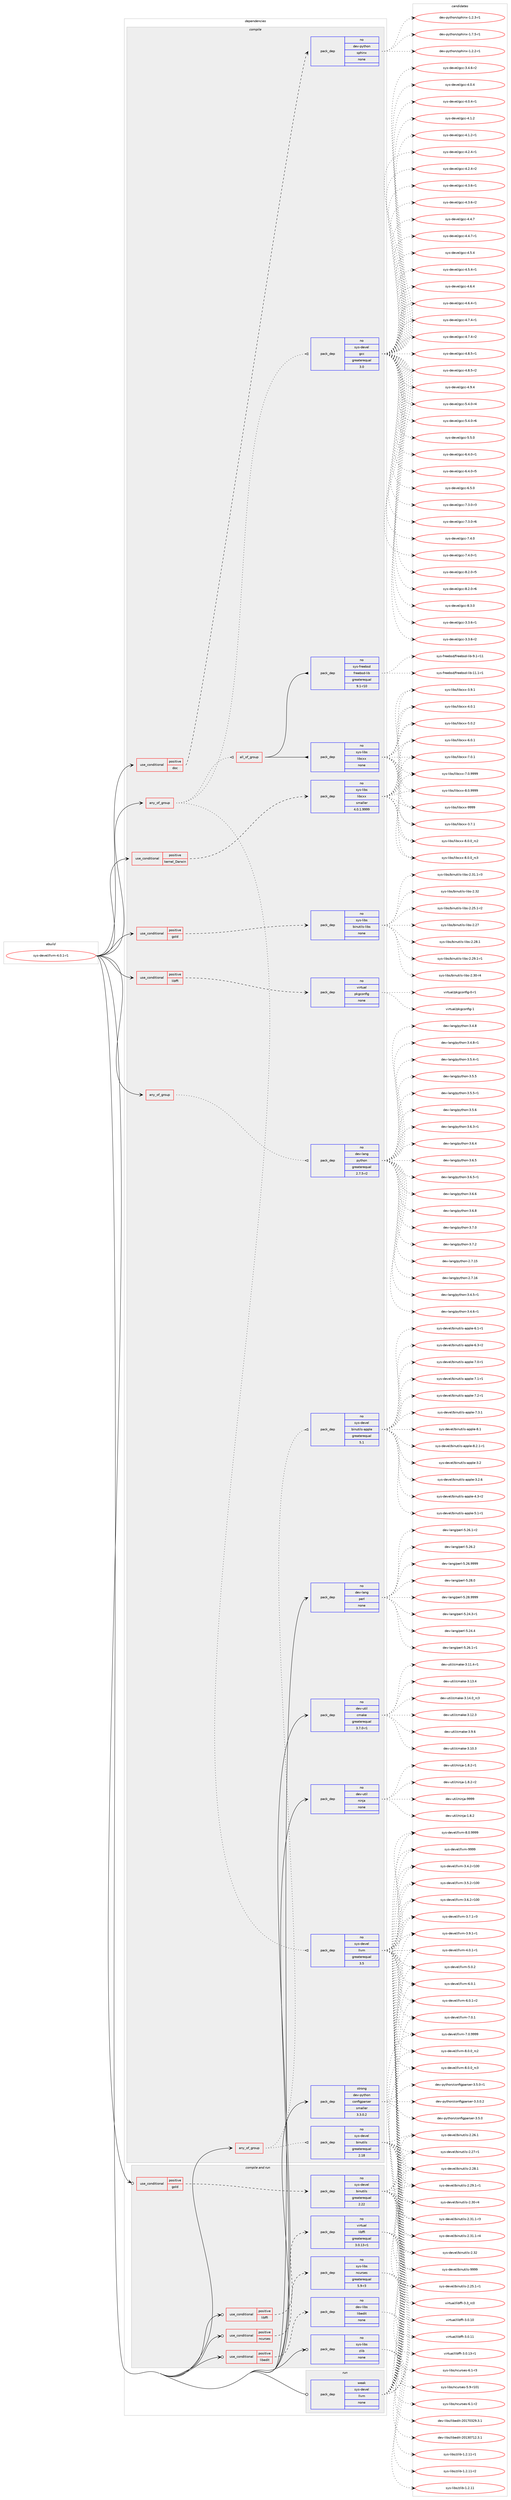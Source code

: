 digraph prolog {

# *************
# Graph options
# *************

newrank=true;
concentrate=true;
compound=true;
graph [rankdir=LR,fontname=Helvetica,fontsize=10,ranksep=1.5];#, ranksep=2.5, nodesep=0.2];
edge  [arrowhead=vee];
node  [fontname=Helvetica,fontsize=10];

# **********
# The ebuild
# **********

subgraph cluster_leftcol {
color=gray;
rank=same;
label=<<i>ebuild</i>>;
id [label="sys-devel/llvm-4.0.1-r1", color=red, width=4, href="../sys-devel/llvm-4.0.1-r1.svg"];
}

# ****************
# The dependencies
# ****************

subgraph cluster_midcol {
color=gray;
label=<<i>dependencies</i>>;
subgraph cluster_compile {
fillcolor="#eeeeee";
style=filled;
label=<<i>compile</i>>;
subgraph any27451 {
dependency1729594 [label=<<TABLE BORDER="0" CELLBORDER="1" CELLSPACING="0" CELLPADDING="4"><TR><TD CELLPADDING="10">any_of_group</TD></TR></TABLE>>, shape=none, color=red];subgraph pack1241201 {
dependency1729595 [label=<<TABLE BORDER="0" CELLBORDER="1" CELLSPACING="0" CELLPADDING="4" WIDTH="220"><TR><TD ROWSPAN="6" CELLPADDING="30">pack_dep</TD></TR><TR><TD WIDTH="110">no</TD></TR><TR><TD>dev-lang</TD></TR><TR><TD>python</TD></TR><TR><TD>greaterequal</TD></TR><TR><TD>2.7.5-r2</TD></TR></TABLE>>, shape=none, color=blue];
}
dependency1729594:e -> dependency1729595:w [weight=20,style="dotted",arrowhead="oinv"];
}
id:e -> dependency1729594:w [weight=20,style="solid",arrowhead="vee"];
subgraph any27452 {
dependency1729596 [label=<<TABLE BORDER="0" CELLBORDER="1" CELLSPACING="0" CELLPADDING="4"><TR><TD CELLPADDING="10">any_of_group</TD></TR></TABLE>>, shape=none, color=red];subgraph pack1241202 {
dependency1729597 [label=<<TABLE BORDER="0" CELLBORDER="1" CELLSPACING="0" CELLPADDING="4" WIDTH="220"><TR><TD ROWSPAN="6" CELLPADDING="30">pack_dep</TD></TR><TR><TD WIDTH="110">no</TD></TR><TR><TD>sys-devel</TD></TR><TR><TD>binutils</TD></TR><TR><TD>greaterequal</TD></TR><TR><TD>2.18</TD></TR></TABLE>>, shape=none, color=blue];
}
dependency1729596:e -> dependency1729597:w [weight=20,style="dotted",arrowhead="oinv"];
subgraph pack1241203 {
dependency1729598 [label=<<TABLE BORDER="0" CELLBORDER="1" CELLSPACING="0" CELLPADDING="4" WIDTH="220"><TR><TD ROWSPAN="6" CELLPADDING="30">pack_dep</TD></TR><TR><TD WIDTH="110">no</TD></TR><TR><TD>sys-devel</TD></TR><TR><TD>binutils-apple</TD></TR><TR><TD>greaterequal</TD></TR><TR><TD>5.1</TD></TR></TABLE>>, shape=none, color=blue];
}
dependency1729596:e -> dependency1729598:w [weight=20,style="dotted",arrowhead="oinv"];
}
id:e -> dependency1729596:w [weight=20,style="solid",arrowhead="vee"];
subgraph any27453 {
dependency1729599 [label=<<TABLE BORDER="0" CELLBORDER="1" CELLSPACING="0" CELLPADDING="4"><TR><TD CELLPADDING="10">any_of_group</TD></TR></TABLE>>, shape=none, color=red];subgraph pack1241204 {
dependency1729600 [label=<<TABLE BORDER="0" CELLBORDER="1" CELLSPACING="0" CELLPADDING="4" WIDTH="220"><TR><TD ROWSPAN="6" CELLPADDING="30">pack_dep</TD></TR><TR><TD WIDTH="110">no</TD></TR><TR><TD>sys-devel</TD></TR><TR><TD>gcc</TD></TR><TR><TD>greaterequal</TD></TR><TR><TD>3.0</TD></TR></TABLE>>, shape=none, color=blue];
}
dependency1729599:e -> dependency1729600:w [weight=20,style="dotted",arrowhead="oinv"];
subgraph pack1241205 {
dependency1729601 [label=<<TABLE BORDER="0" CELLBORDER="1" CELLSPACING="0" CELLPADDING="4" WIDTH="220"><TR><TD ROWSPAN="6" CELLPADDING="30">pack_dep</TD></TR><TR><TD WIDTH="110">no</TD></TR><TR><TD>sys-devel</TD></TR><TR><TD>llvm</TD></TR><TR><TD>greaterequal</TD></TR><TR><TD>3.5</TD></TR></TABLE>>, shape=none, color=blue];
}
dependency1729599:e -> dependency1729601:w [weight=20,style="dotted",arrowhead="oinv"];
subgraph all902 {
dependency1729602 [label=<<TABLE BORDER="0" CELLBORDER="1" CELLSPACING="0" CELLPADDING="4"><TR><TD CELLPADDING="10">all_of_group</TD></TR></TABLE>>, shape=none, color=red];subgraph pack1241206 {
dependency1729603 [label=<<TABLE BORDER="0" CELLBORDER="1" CELLSPACING="0" CELLPADDING="4" WIDTH="220"><TR><TD ROWSPAN="6" CELLPADDING="30">pack_dep</TD></TR><TR><TD WIDTH="110">no</TD></TR><TR><TD>sys-freebsd</TD></TR><TR><TD>freebsd-lib</TD></TR><TR><TD>greaterequal</TD></TR><TR><TD>9.1-r10</TD></TR></TABLE>>, shape=none, color=blue];
}
dependency1729602:e -> dependency1729603:w [weight=20,style="solid",arrowhead="inv"];
subgraph pack1241207 {
dependency1729604 [label=<<TABLE BORDER="0" CELLBORDER="1" CELLSPACING="0" CELLPADDING="4" WIDTH="220"><TR><TD ROWSPAN="6" CELLPADDING="30">pack_dep</TD></TR><TR><TD WIDTH="110">no</TD></TR><TR><TD>sys-libs</TD></TR><TR><TD>libcxx</TD></TR><TR><TD>none</TD></TR><TR><TD></TD></TR></TABLE>>, shape=none, color=blue];
}
dependency1729602:e -> dependency1729604:w [weight=20,style="solid",arrowhead="inv"];
}
dependency1729599:e -> dependency1729602:w [weight=20,style="dotted",arrowhead="oinv"];
}
id:e -> dependency1729599:w [weight=20,style="solid",arrowhead="vee"];
subgraph cond460043 {
dependency1729605 [label=<<TABLE BORDER="0" CELLBORDER="1" CELLSPACING="0" CELLPADDING="4"><TR><TD ROWSPAN="3" CELLPADDING="10">use_conditional</TD></TR><TR><TD>positive</TD></TR><TR><TD>doc</TD></TR></TABLE>>, shape=none, color=red];
subgraph pack1241208 {
dependency1729606 [label=<<TABLE BORDER="0" CELLBORDER="1" CELLSPACING="0" CELLPADDING="4" WIDTH="220"><TR><TD ROWSPAN="6" CELLPADDING="30">pack_dep</TD></TR><TR><TD WIDTH="110">no</TD></TR><TR><TD>dev-python</TD></TR><TR><TD>sphinx</TD></TR><TR><TD>none</TD></TR><TR><TD></TD></TR></TABLE>>, shape=none, color=blue];
}
dependency1729605:e -> dependency1729606:w [weight=20,style="dashed",arrowhead="vee"];
}
id:e -> dependency1729605:w [weight=20,style="solid",arrowhead="vee"];
subgraph cond460044 {
dependency1729607 [label=<<TABLE BORDER="0" CELLBORDER="1" CELLSPACING="0" CELLPADDING="4"><TR><TD ROWSPAN="3" CELLPADDING="10">use_conditional</TD></TR><TR><TD>positive</TD></TR><TR><TD>gold</TD></TR></TABLE>>, shape=none, color=red];
subgraph pack1241209 {
dependency1729608 [label=<<TABLE BORDER="0" CELLBORDER="1" CELLSPACING="0" CELLPADDING="4" WIDTH="220"><TR><TD ROWSPAN="6" CELLPADDING="30">pack_dep</TD></TR><TR><TD WIDTH="110">no</TD></TR><TR><TD>sys-libs</TD></TR><TR><TD>binutils-libs</TD></TR><TR><TD>none</TD></TR><TR><TD></TD></TR></TABLE>>, shape=none, color=blue];
}
dependency1729607:e -> dependency1729608:w [weight=20,style="dashed",arrowhead="vee"];
}
id:e -> dependency1729607:w [weight=20,style="solid",arrowhead="vee"];
subgraph cond460045 {
dependency1729609 [label=<<TABLE BORDER="0" CELLBORDER="1" CELLSPACING="0" CELLPADDING="4"><TR><TD ROWSPAN="3" CELLPADDING="10">use_conditional</TD></TR><TR><TD>positive</TD></TR><TR><TD>kernel_Darwin</TD></TR></TABLE>>, shape=none, color=red];
subgraph pack1241210 {
dependency1729610 [label=<<TABLE BORDER="0" CELLBORDER="1" CELLSPACING="0" CELLPADDING="4" WIDTH="220"><TR><TD ROWSPAN="6" CELLPADDING="30">pack_dep</TD></TR><TR><TD WIDTH="110">no</TD></TR><TR><TD>sys-libs</TD></TR><TR><TD>libcxx</TD></TR><TR><TD>smaller</TD></TR><TR><TD>4.0.1.9999</TD></TR></TABLE>>, shape=none, color=blue];
}
dependency1729609:e -> dependency1729610:w [weight=20,style="dashed",arrowhead="vee"];
}
id:e -> dependency1729609:w [weight=20,style="solid",arrowhead="vee"];
subgraph cond460046 {
dependency1729611 [label=<<TABLE BORDER="0" CELLBORDER="1" CELLSPACING="0" CELLPADDING="4"><TR><TD ROWSPAN="3" CELLPADDING="10">use_conditional</TD></TR><TR><TD>positive</TD></TR><TR><TD>libffi</TD></TR></TABLE>>, shape=none, color=red];
subgraph pack1241211 {
dependency1729612 [label=<<TABLE BORDER="0" CELLBORDER="1" CELLSPACING="0" CELLPADDING="4" WIDTH="220"><TR><TD ROWSPAN="6" CELLPADDING="30">pack_dep</TD></TR><TR><TD WIDTH="110">no</TD></TR><TR><TD>virtual</TD></TR><TR><TD>pkgconfig</TD></TR><TR><TD>none</TD></TR><TR><TD></TD></TR></TABLE>>, shape=none, color=blue];
}
dependency1729611:e -> dependency1729612:w [weight=20,style="dashed",arrowhead="vee"];
}
id:e -> dependency1729611:w [weight=20,style="solid",arrowhead="vee"];
subgraph pack1241212 {
dependency1729613 [label=<<TABLE BORDER="0" CELLBORDER="1" CELLSPACING="0" CELLPADDING="4" WIDTH="220"><TR><TD ROWSPAN="6" CELLPADDING="30">pack_dep</TD></TR><TR><TD WIDTH="110">no</TD></TR><TR><TD>dev-lang</TD></TR><TR><TD>perl</TD></TR><TR><TD>none</TD></TR><TR><TD></TD></TR></TABLE>>, shape=none, color=blue];
}
id:e -> dependency1729613:w [weight=20,style="solid",arrowhead="vee"];
subgraph pack1241213 {
dependency1729614 [label=<<TABLE BORDER="0" CELLBORDER="1" CELLSPACING="0" CELLPADDING="4" WIDTH="220"><TR><TD ROWSPAN="6" CELLPADDING="30">pack_dep</TD></TR><TR><TD WIDTH="110">no</TD></TR><TR><TD>dev-util</TD></TR><TR><TD>cmake</TD></TR><TR><TD>greaterequal</TD></TR><TR><TD>3.7.0-r1</TD></TR></TABLE>>, shape=none, color=blue];
}
id:e -> dependency1729614:w [weight=20,style="solid",arrowhead="vee"];
subgraph pack1241214 {
dependency1729615 [label=<<TABLE BORDER="0" CELLBORDER="1" CELLSPACING="0" CELLPADDING="4" WIDTH="220"><TR><TD ROWSPAN="6" CELLPADDING="30">pack_dep</TD></TR><TR><TD WIDTH="110">no</TD></TR><TR><TD>dev-util</TD></TR><TR><TD>ninja</TD></TR><TR><TD>none</TD></TR><TR><TD></TD></TR></TABLE>>, shape=none, color=blue];
}
id:e -> dependency1729615:w [weight=20,style="solid",arrowhead="vee"];
subgraph pack1241215 {
dependency1729616 [label=<<TABLE BORDER="0" CELLBORDER="1" CELLSPACING="0" CELLPADDING="4" WIDTH="220"><TR><TD ROWSPAN="6" CELLPADDING="30">pack_dep</TD></TR><TR><TD WIDTH="110">strong</TD></TR><TR><TD>dev-python</TD></TR><TR><TD>configparser</TD></TR><TR><TD>smaller</TD></TR><TR><TD>3.3.0.2</TD></TR></TABLE>>, shape=none, color=blue];
}
id:e -> dependency1729616:w [weight=20,style="solid",arrowhead="vee"];
}
subgraph cluster_compileandrun {
fillcolor="#eeeeee";
style=filled;
label=<<i>compile and run</i>>;
subgraph cond460047 {
dependency1729617 [label=<<TABLE BORDER="0" CELLBORDER="1" CELLSPACING="0" CELLPADDING="4"><TR><TD ROWSPAN="3" CELLPADDING="10">use_conditional</TD></TR><TR><TD>positive</TD></TR><TR><TD>gold</TD></TR></TABLE>>, shape=none, color=red];
subgraph pack1241216 {
dependency1729618 [label=<<TABLE BORDER="0" CELLBORDER="1" CELLSPACING="0" CELLPADDING="4" WIDTH="220"><TR><TD ROWSPAN="6" CELLPADDING="30">pack_dep</TD></TR><TR><TD WIDTH="110">no</TD></TR><TR><TD>sys-devel</TD></TR><TR><TD>binutils</TD></TR><TR><TD>greaterequal</TD></TR><TR><TD>2.22</TD></TR></TABLE>>, shape=none, color=blue];
}
dependency1729617:e -> dependency1729618:w [weight=20,style="dashed",arrowhead="vee"];
}
id:e -> dependency1729617:w [weight=20,style="solid",arrowhead="odotvee"];
subgraph cond460048 {
dependency1729619 [label=<<TABLE BORDER="0" CELLBORDER="1" CELLSPACING="0" CELLPADDING="4"><TR><TD ROWSPAN="3" CELLPADDING="10">use_conditional</TD></TR><TR><TD>positive</TD></TR><TR><TD>libedit</TD></TR></TABLE>>, shape=none, color=red];
subgraph pack1241217 {
dependency1729620 [label=<<TABLE BORDER="0" CELLBORDER="1" CELLSPACING="0" CELLPADDING="4" WIDTH="220"><TR><TD ROWSPAN="6" CELLPADDING="30">pack_dep</TD></TR><TR><TD WIDTH="110">no</TD></TR><TR><TD>dev-libs</TD></TR><TR><TD>libedit</TD></TR><TR><TD>none</TD></TR><TR><TD></TD></TR></TABLE>>, shape=none, color=blue];
}
dependency1729619:e -> dependency1729620:w [weight=20,style="dashed",arrowhead="vee"];
}
id:e -> dependency1729619:w [weight=20,style="solid",arrowhead="odotvee"];
subgraph cond460049 {
dependency1729621 [label=<<TABLE BORDER="0" CELLBORDER="1" CELLSPACING="0" CELLPADDING="4"><TR><TD ROWSPAN="3" CELLPADDING="10">use_conditional</TD></TR><TR><TD>positive</TD></TR><TR><TD>libffi</TD></TR></TABLE>>, shape=none, color=red];
subgraph pack1241218 {
dependency1729622 [label=<<TABLE BORDER="0" CELLBORDER="1" CELLSPACING="0" CELLPADDING="4" WIDTH="220"><TR><TD ROWSPAN="6" CELLPADDING="30">pack_dep</TD></TR><TR><TD WIDTH="110">no</TD></TR><TR><TD>virtual</TD></TR><TR><TD>libffi</TD></TR><TR><TD>greaterequal</TD></TR><TR><TD>3.0.13-r1</TD></TR></TABLE>>, shape=none, color=blue];
}
dependency1729621:e -> dependency1729622:w [weight=20,style="dashed",arrowhead="vee"];
}
id:e -> dependency1729621:w [weight=20,style="solid",arrowhead="odotvee"];
subgraph cond460050 {
dependency1729623 [label=<<TABLE BORDER="0" CELLBORDER="1" CELLSPACING="0" CELLPADDING="4"><TR><TD ROWSPAN="3" CELLPADDING="10">use_conditional</TD></TR><TR><TD>positive</TD></TR><TR><TD>ncurses</TD></TR></TABLE>>, shape=none, color=red];
subgraph pack1241219 {
dependency1729624 [label=<<TABLE BORDER="0" CELLBORDER="1" CELLSPACING="0" CELLPADDING="4" WIDTH="220"><TR><TD ROWSPAN="6" CELLPADDING="30">pack_dep</TD></TR><TR><TD WIDTH="110">no</TD></TR><TR><TD>sys-libs</TD></TR><TR><TD>ncurses</TD></TR><TR><TD>greaterequal</TD></TR><TR><TD>5.9-r3</TD></TR></TABLE>>, shape=none, color=blue];
}
dependency1729623:e -> dependency1729624:w [weight=20,style="dashed",arrowhead="vee"];
}
id:e -> dependency1729623:w [weight=20,style="solid",arrowhead="odotvee"];
subgraph pack1241220 {
dependency1729625 [label=<<TABLE BORDER="0" CELLBORDER="1" CELLSPACING="0" CELLPADDING="4" WIDTH="220"><TR><TD ROWSPAN="6" CELLPADDING="30">pack_dep</TD></TR><TR><TD WIDTH="110">no</TD></TR><TR><TD>sys-libs</TD></TR><TR><TD>zlib</TD></TR><TR><TD>none</TD></TR><TR><TD></TD></TR></TABLE>>, shape=none, color=blue];
}
id:e -> dependency1729625:w [weight=20,style="solid",arrowhead="odotvee"];
}
subgraph cluster_run {
fillcolor="#eeeeee";
style=filled;
label=<<i>run</i>>;
subgraph pack1241221 {
dependency1729626 [label=<<TABLE BORDER="0" CELLBORDER="1" CELLSPACING="0" CELLPADDING="4" WIDTH="220"><TR><TD ROWSPAN="6" CELLPADDING="30">pack_dep</TD></TR><TR><TD WIDTH="110">weak</TD></TR><TR><TD>sys-devel</TD></TR><TR><TD>llvm</TD></TR><TR><TD>none</TD></TR><TR><TD></TD></TR></TABLE>>, shape=none, color=blue];
}
id:e -> dependency1729626:w [weight=20,style="solid",arrowhead="odot"];
}
}

# **************
# The candidates
# **************

subgraph cluster_choices {
rank=same;
color=gray;
label=<<i>candidates</i>>;

subgraph choice1241201 {
color=black;
nodesep=1;
choice10010111845108971101034711212111610411111045504655464953 [label="dev-lang/python-2.7.15", color=red, width=4,href="../dev-lang/python-2.7.15.svg"];
choice10010111845108971101034711212111610411111045504655464954 [label="dev-lang/python-2.7.16", color=red, width=4,href="../dev-lang/python-2.7.16.svg"];
choice1001011184510897110103471121211161041111104551465246534511449 [label="dev-lang/python-3.4.5-r1", color=red, width=4,href="../dev-lang/python-3.4.5-r1.svg"];
choice1001011184510897110103471121211161041111104551465246544511449 [label="dev-lang/python-3.4.6-r1", color=red, width=4,href="../dev-lang/python-3.4.6-r1.svg"];
choice100101118451089711010347112121116104111110455146524656 [label="dev-lang/python-3.4.8", color=red, width=4,href="../dev-lang/python-3.4.8.svg"];
choice1001011184510897110103471121211161041111104551465246564511449 [label="dev-lang/python-3.4.8-r1", color=red, width=4,href="../dev-lang/python-3.4.8-r1.svg"];
choice1001011184510897110103471121211161041111104551465346524511449 [label="dev-lang/python-3.5.4-r1", color=red, width=4,href="../dev-lang/python-3.5.4-r1.svg"];
choice100101118451089711010347112121116104111110455146534653 [label="dev-lang/python-3.5.5", color=red, width=4,href="../dev-lang/python-3.5.5.svg"];
choice1001011184510897110103471121211161041111104551465346534511449 [label="dev-lang/python-3.5.5-r1", color=red, width=4,href="../dev-lang/python-3.5.5-r1.svg"];
choice100101118451089711010347112121116104111110455146534654 [label="dev-lang/python-3.5.6", color=red, width=4,href="../dev-lang/python-3.5.6.svg"];
choice1001011184510897110103471121211161041111104551465446514511449 [label="dev-lang/python-3.6.3-r1", color=red, width=4,href="../dev-lang/python-3.6.3-r1.svg"];
choice100101118451089711010347112121116104111110455146544652 [label="dev-lang/python-3.6.4", color=red, width=4,href="../dev-lang/python-3.6.4.svg"];
choice100101118451089711010347112121116104111110455146544653 [label="dev-lang/python-3.6.5", color=red, width=4,href="../dev-lang/python-3.6.5.svg"];
choice1001011184510897110103471121211161041111104551465446534511449 [label="dev-lang/python-3.6.5-r1", color=red, width=4,href="../dev-lang/python-3.6.5-r1.svg"];
choice100101118451089711010347112121116104111110455146544654 [label="dev-lang/python-3.6.6", color=red, width=4,href="../dev-lang/python-3.6.6.svg"];
choice100101118451089711010347112121116104111110455146544656 [label="dev-lang/python-3.6.8", color=red, width=4,href="../dev-lang/python-3.6.8.svg"];
choice100101118451089711010347112121116104111110455146554648 [label="dev-lang/python-3.7.0", color=red, width=4,href="../dev-lang/python-3.7.0.svg"];
choice100101118451089711010347112121116104111110455146554650 [label="dev-lang/python-3.7.2", color=red, width=4,href="../dev-lang/python-3.7.2.svg"];
dependency1729595:e -> choice10010111845108971101034711212111610411111045504655464953:w [style=dotted,weight="100"];
dependency1729595:e -> choice10010111845108971101034711212111610411111045504655464954:w [style=dotted,weight="100"];
dependency1729595:e -> choice1001011184510897110103471121211161041111104551465246534511449:w [style=dotted,weight="100"];
dependency1729595:e -> choice1001011184510897110103471121211161041111104551465246544511449:w [style=dotted,weight="100"];
dependency1729595:e -> choice100101118451089711010347112121116104111110455146524656:w [style=dotted,weight="100"];
dependency1729595:e -> choice1001011184510897110103471121211161041111104551465246564511449:w [style=dotted,weight="100"];
dependency1729595:e -> choice1001011184510897110103471121211161041111104551465346524511449:w [style=dotted,weight="100"];
dependency1729595:e -> choice100101118451089711010347112121116104111110455146534653:w [style=dotted,weight="100"];
dependency1729595:e -> choice1001011184510897110103471121211161041111104551465346534511449:w [style=dotted,weight="100"];
dependency1729595:e -> choice100101118451089711010347112121116104111110455146534654:w [style=dotted,weight="100"];
dependency1729595:e -> choice1001011184510897110103471121211161041111104551465446514511449:w [style=dotted,weight="100"];
dependency1729595:e -> choice100101118451089711010347112121116104111110455146544652:w [style=dotted,weight="100"];
dependency1729595:e -> choice100101118451089711010347112121116104111110455146544653:w [style=dotted,weight="100"];
dependency1729595:e -> choice1001011184510897110103471121211161041111104551465446534511449:w [style=dotted,weight="100"];
dependency1729595:e -> choice100101118451089711010347112121116104111110455146544654:w [style=dotted,weight="100"];
dependency1729595:e -> choice100101118451089711010347112121116104111110455146544656:w [style=dotted,weight="100"];
dependency1729595:e -> choice100101118451089711010347112121116104111110455146554648:w [style=dotted,weight="100"];
dependency1729595:e -> choice100101118451089711010347112121116104111110455146554650:w [style=dotted,weight="100"];
}
subgraph choice1241202 {
color=black;
nodesep=1;
choice115121115451001011181011084798105110117116105108115455046505346494511449 [label="sys-devel/binutils-2.25.1-r1", color=red, width=4,href="../sys-devel/binutils-2.25.1-r1.svg"];
choice11512111545100101118101108479810511011711610510811545504650544649 [label="sys-devel/binutils-2.26.1", color=red, width=4,href="../sys-devel/binutils-2.26.1.svg"];
choice11512111545100101118101108479810511011711610510811545504650554511449 [label="sys-devel/binutils-2.27-r1", color=red, width=4,href="../sys-devel/binutils-2.27-r1.svg"];
choice11512111545100101118101108479810511011711610510811545504650564649 [label="sys-devel/binutils-2.28.1", color=red, width=4,href="../sys-devel/binutils-2.28.1.svg"];
choice115121115451001011181011084798105110117116105108115455046505746494511449 [label="sys-devel/binutils-2.29.1-r1", color=red, width=4,href="../sys-devel/binutils-2.29.1-r1.svg"];
choice11512111545100101118101108479810511011711610510811545504651484511452 [label="sys-devel/binutils-2.30-r4", color=red, width=4,href="../sys-devel/binutils-2.30-r4.svg"];
choice115121115451001011181011084798105110117116105108115455046514946494511451 [label="sys-devel/binutils-2.31.1-r3", color=red, width=4,href="../sys-devel/binutils-2.31.1-r3.svg"];
choice115121115451001011181011084798105110117116105108115455046514946494511452 [label="sys-devel/binutils-2.31.1-r4", color=red, width=4,href="../sys-devel/binutils-2.31.1-r4.svg"];
choice1151211154510010111810110847981051101171161051081154550465150 [label="sys-devel/binutils-2.32", color=red, width=4,href="../sys-devel/binutils-2.32.svg"];
choice1151211154510010111810110847981051101171161051081154557575757 [label="sys-devel/binutils-9999", color=red, width=4,href="../sys-devel/binutils-9999.svg"];
dependency1729597:e -> choice115121115451001011181011084798105110117116105108115455046505346494511449:w [style=dotted,weight="100"];
dependency1729597:e -> choice11512111545100101118101108479810511011711610510811545504650544649:w [style=dotted,weight="100"];
dependency1729597:e -> choice11512111545100101118101108479810511011711610510811545504650554511449:w [style=dotted,weight="100"];
dependency1729597:e -> choice11512111545100101118101108479810511011711610510811545504650564649:w [style=dotted,weight="100"];
dependency1729597:e -> choice115121115451001011181011084798105110117116105108115455046505746494511449:w [style=dotted,weight="100"];
dependency1729597:e -> choice11512111545100101118101108479810511011711610510811545504651484511452:w [style=dotted,weight="100"];
dependency1729597:e -> choice115121115451001011181011084798105110117116105108115455046514946494511451:w [style=dotted,weight="100"];
dependency1729597:e -> choice115121115451001011181011084798105110117116105108115455046514946494511452:w [style=dotted,weight="100"];
dependency1729597:e -> choice1151211154510010111810110847981051101171161051081154550465150:w [style=dotted,weight="100"];
dependency1729597:e -> choice1151211154510010111810110847981051101171161051081154557575757:w [style=dotted,weight="100"];
}
subgraph choice1241203 {
color=black;
nodesep=1;
choice115121115451001011181011084798105110117116105108115459711211210810145514650 [label="sys-devel/binutils-apple-3.2", color=red, width=4,href="../sys-devel/binutils-apple-3.2.svg"];
choice1151211154510010111810110847981051101171161051081154597112112108101455146504654 [label="sys-devel/binutils-apple-3.2.6", color=red, width=4,href="../sys-devel/binutils-apple-3.2.6.svg"];
choice1151211154510010111810110847981051101171161051081154597112112108101455246514511450 [label="sys-devel/binutils-apple-4.3-r2", color=red, width=4,href="../sys-devel/binutils-apple-4.3-r2.svg"];
choice1151211154510010111810110847981051101171161051081154597112112108101455346494511449 [label="sys-devel/binutils-apple-5.1-r1", color=red, width=4,href="../sys-devel/binutils-apple-5.1-r1.svg"];
choice1151211154510010111810110847981051101171161051081154597112112108101455446494511449 [label="sys-devel/binutils-apple-6.1-r1", color=red, width=4,href="../sys-devel/binutils-apple-6.1-r1.svg"];
choice1151211154510010111810110847981051101171161051081154597112112108101455446514511450 [label="sys-devel/binutils-apple-6.3-r2", color=red, width=4,href="../sys-devel/binutils-apple-6.3-r2.svg"];
choice1151211154510010111810110847981051101171161051081154597112112108101455546484511449 [label="sys-devel/binutils-apple-7.0-r1", color=red, width=4,href="../sys-devel/binutils-apple-7.0-r1.svg"];
choice1151211154510010111810110847981051101171161051081154597112112108101455546494511449 [label="sys-devel/binutils-apple-7.1-r1", color=red, width=4,href="../sys-devel/binutils-apple-7.1-r1.svg"];
choice1151211154510010111810110847981051101171161051081154597112112108101455546504511449 [label="sys-devel/binutils-apple-7.2-r1", color=red, width=4,href="../sys-devel/binutils-apple-7.2-r1.svg"];
choice1151211154510010111810110847981051101171161051081154597112112108101455546514649 [label="sys-devel/binutils-apple-7.3.1", color=red, width=4,href="../sys-devel/binutils-apple-7.3.1.svg"];
choice115121115451001011181011084798105110117116105108115459711211210810145564649 [label="sys-devel/binutils-apple-8.1", color=red, width=4,href="../sys-devel/binutils-apple-8.1.svg"];
choice11512111545100101118101108479810511011711610510811545971121121081014556465046494511449 [label="sys-devel/binutils-apple-8.2.1-r1", color=red, width=4,href="../sys-devel/binutils-apple-8.2.1-r1.svg"];
dependency1729598:e -> choice115121115451001011181011084798105110117116105108115459711211210810145514650:w [style=dotted,weight="100"];
dependency1729598:e -> choice1151211154510010111810110847981051101171161051081154597112112108101455146504654:w [style=dotted,weight="100"];
dependency1729598:e -> choice1151211154510010111810110847981051101171161051081154597112112108101455246514511450:w [style=dotted,weight="100"];
dependency1729598:e -> choice1151211154510010111810110847981051101171161051081154597112112108101455346494511449:w [style=dotted,weight="100"];
dependency1729598:e -> choice1151211154510010111810110847981051101171161051081154597112112108101455446494511449:w [style=dotted,weight="100"];
dependency1729598:e -> choice1151211154510010111810110847981051101171161051081154597112112108101455446514511450:w [style=dotted,weight="100"];
dependency1729598:e -> choice1151211154510010111810110847981051101171161051081154597112112108101455546484511449:w [style=dotted,weight="100"];
dependency1729598:e -> choice1151211154510010111810110847981051101171161051081154597112112108101455546494511449:w [style=dotted,weight="100"];
dependency1729598:e -> choice1151211154510010111810110847981051101171161051081154597112112108101455546504511449:w [style=dotted,weight="100"];
dependency1729598:e -> choice1151211154510010111810110847981051101171161051081154597112112108101455546514649:w [style=dotted,weight="100"];
dependency1729598:e -> choice115121115451001011181011084798105110117116105108115459711211210810145564649:w [style=dotted,weight="100"];
dependency1729598:e -> choice11512111545100101118101108479810511011711610510811545971121121081014556465046494511449:w [style=dotted,weight="100"];
}
subgraph choice1241204 {
color=black;
nodesep=1;
choice115121115451001011181011084710399994551465146544511449 [label="sys-devel/gcc-3.3.6-r1", color=red, width=4,href="../sys-devel/gcc-3.3.6-r1.svg"];
choice115121115451001011181011084710399994551465146544511450 [label="sys-devel/gcc-3.3.6-r2", color=red, width=4,href="../sys-devel/gcc-3.3.6-r2.svg"];
choice115121115451001011181011084710399994551465246544511450 [label="sys-devel/gcc-3.4.6-r2", color=red, width=4,href="../sys-devel/gcc-3.4.6-r2.svg"];
choice11512111545100101118101108471039999455246484652 [label="sys-devel/gcc-4.0.4", color=red, width=4,href="../sys-devel/gcc-4.0.4.svg"];
choice115121115451001011181011084710399994552464846524511449 [label="sys-devel/gcc-4.0.4-r1", color=red, width=4,href="../sys-devel/gcc-4.0.4-r1.svg"];
choice11512111545100101118101108471039999455246494650 [label="sys-devel/gcc-4.1.2", color=red, width=4,href="../sys-devel/gcc-4.1.2.svg"];
choice115121115451001011181011084710399994552464946504511449 [label="sys-devel/gcc-4.1.2-r1", color=red, width=4,href="../sys-devel/gcc-4.1.2-r1.svg"];
choice115121115451001011181011084710399994552465046524511449 [label="sys-devel/gcc-4.2.4-r1", color=red, width=4,href="../sys-devel/gcc-4.2.4-r1.svg"];
choice115121115451001011181011084710399994552465046524511450 [label="sys-devel/gcc-4.2.4-r2", color=red, width=4,href="../sys-devel/gcc-4.2.4-r2.svg"];
choice115121115451001011181011084710399994552465146544511449 [label="sys-devel/gcc-4.3.6-r1", color=red, width=4,href="../sys-devel/gcc-4.3.6-r1.svg"];
choice115121115451001011181011084710399994552465146544511450 [label="sys-devel/gcc-4.3.6-r2", color=red, width=4,href="../sys-devel/gcc-4.3.6-r2.svg"];
choice11512111545100101118101108471039999455246524655 [label="sys-devel/gcc-4.4.7", color=red, width=4,href="../sys-devel/gcc-4.4.7.svg"];
choice115121115451001011181011084710399994552465246554511449 [label="sys-devel/gcc-4.4.7-r1", color=red, width=4,href="../sys-devel/gcc-4.4.7-r1.svg"];
choice11512111545100101118101108471039999455246534652 [label="sys-devel/gcc-4.5.4", color=red, width=4,href="../sys-devel/gcc-4.5.4.svg"];
choice115121115451001011181011084710399994552465346524511449 [label="sys-devel/gcc-4.5.4-r1", color=red, width=4,href="../sys-devel/gcc-4.5.4-r1.svg"];
choice11512111545100101118101108471039999455246544652 [label="sys-devel/gcc-4.6.4", color=red, width=4,href="../sys-devel/gcc-4.6.4.svg"];
choice115121115451001011181011084710399994552465446524511449 [label="sys-devel/gcc-4.6.4-r1", color=red, width=4,href="../sys-devel/gcc-4.6.4-r1.svg"];
choice115121115451001011181011084710399994552465546524511449 [label="sys-devel/gcc-4.7.4-r1", color=red, width=4,href="../sys-devel/gcc-4.7.4-r1.svg"];
choice115121115451001011181011084710399994552465546524511450 [label="sys-devel/gcc-4.7.4-r2", color=red, width=4,href="../sys-devel/gcc-4.7.4-r2.svg"];
choice115121115451001011181011084710399994552465646534511449 [label="sys-devel/gcc-4.8.5-r1", color=red, width=4,href="../sys-devel/gcc-4.8.5-r1.svg"];
choice115121115451001011181011084710399994552465646534511450 [label="sys-devel/gcc-4.8.5-r2", color=red, width=4,href="../sys-devel/gcc-4.8.5-r2.svg"];
choice11512111545100101118101108471039999455246574652 [label="sys-devel/gcc-4.9.4", color=red, width=4,href="../sys-devel/gcc-4.9.4.svg"];
choice115121115451001011181011084710399994553465246484511452 [label="sys-devel/gcc-5.4.0-r4", color=red, width=4,href="../sys-devel/gcc-5.4.0-r4.svg"];
choice115121115451001011181011084710399994553465246484511454 [label="sys-devel/gcc-5.4.0-r6", color=red, width=4,href="../sys-devel/gcc-5.4.0-r6.svg"];
choice11512111545100101118101108471039999455346534648 [label="sys-devel/gcc-5.5.0", color=red, width=4,href="../sys-devel/gcc-5.5.0.svg"];
choice115121115451001011181011084710399994554465246484511449 [label="sys-devel/gcc-6.4.0-r1", color=red, width=4,href="../sys-devel/gcc-6.4.0-r1.svg"];
choice115121115451001011181011084710399994554465246484511453 [label="sys-devel/gcc-6.4.0-r5", color=red, width=4,href="../sys-devel/gcc-6.4.0-r5.svg"];
choice11512111545100101118101108471039999455446534648 [label="sys-devel/gcc-6.5.0", color=red, width=4,href="../sys-devel/gcc-6.5.0.svg"];
choice115121115451001011181011084710399994555465146484511451 [label="sys-devel/gcc-7.3.0-r3", color=red, width=4,href="../sys-devel/gcc-7.3.0-r3.svg"];
choice115121115451001011181011084710399994555465146484511454 [label="sys-devel/gcc-7.3.0-r6", color=red, width=4,href="../sys-devel/gcc-7.3.0-r6.svg"];
choice11512111545100101118101108471039999455546524648 [label="sys-devel/gcc-7.4.0", color=red, width=4,href="../sys-devel/gcc-7.4.0.svg"];
choice115121115451001011181011084710399994555465246484511449 [label="sys-devel/gcc-7.4.0-r1", color=red, width=4,href="../sys-devel/gcc-7.4.0-r1.svg"];
choice115121115451001011181011084710399994556465046484511453 [label="sys-devel/gcc-8.2.0-r5", color=red, width=4,href="../sys-devel/gcc-8.2.0-r5.svg"];
choice115121115451001011181011084710399994556465046484511454 [label="sys-devel/gcc-8.2.0-r6", color=red, width=4,href="../sys-devel/gcc-8.2.0-r6.svg"];
choice11512111545100101118101108471039999455646514648 [label="sys-devel/gcc-8.3.0", color=red, width=4,href="../sys-devel/gcc-8.3.0.svg"];
dependency1729600:e -> choice115121115451001011181011084710399994551465146544511449:w [style=dotted,weight="100"];
dependency1729600:e -> choice115121115451001011181011084710399994551465146544511450:w [style=dotted,weight="100"];
dependency1729600:e -> choice115121115451001011181011084710399994551465246544511450:w [style=dotted,weight="100"];
dependency1729600:e -> choice11512111545100101118101108471039999455246484652:w [style=dotted,weight="100"];
dependency1729600:e -> choice115121115451001011181011084710399994552464846524511449:w [style=dotted,weight="100"];
dependency1729600:e -> choice11512111545100101118101108471039999455246494650:w [style=dotted,weight="100"];
dependency1729600:e -> choice115121115451001011181011084710399994552464946504511449:w [style=dotted,weight="100"];
dependency1729600:e -> choice115121115451001011181011084710399994552465046524511449:w [style=dotted,weight="100"];
dependency1729600:e -> choice115121115451001011181011084710399994552465046524511450:w [style=dotted,weight="100"];
dependency1729600:e -> choice115121115451001011181011084710399994552465146544511449:w [style=dotted,weight="100"];
dependency1729600:e -> choice115121115451001011181011084710399994552465146544511450:w [style=dotted,weight="100"];
dependency1729600:e -> choice11512111545100101118101108471039999455246524655:w [style=dotted,weight="100"];
dependency1729600:e -> choice115121115451001011181011084710399994552465246554511449:w [style=dotted,weight="100"];
dependency1729600:e -> choice11512111545100101118101108471039999455246534652:w [style=dotted,weight="100"];
dependency1729600:e -> choice115121115451001011181011084710399994552465346524511449:w [style=dotted,weight="100"];
dependency1729600:e -> choice11512111545100101118101108471039999455246544652:w [style=dotted,weight="100"];
dependency1729600:e -> choice115121115451001011181011084710399994552465446524511449:w [style=dotted,weight="100"];
dependency1729600:e -> choice115121115451001011181011084710399994552465546524511449:w [style=dotted,weight="100"];
dependency1729600:e -> choice115121115451001011181011084710399994552465546524511450:w [style=dotted,weight="100"];
dependency1729600:e -> choice115121115451001011181011084710399994552465646534511449:w [style=dotted,weight="100"];
dependency1729600:e -> choice115121115451001011181011084710399994552465646534511450:w [style=dotted,weight="100"];
dependency1729600:e -> choice11512111545100101118101108471039999455246574652:w [style=dotted,weight="100"];
dependency1729600:e -> choice115121115451001011181011084710399994553465246484511452:w [style=dotted,weight="100"];
dependency1729600:e -> choice115121115451001011181011084710399994553465246484511454:w [style=dotted,weight="100"];
dependency1729600:e -> choice11512111545100101118101108471039999455346534648:w [style=dotted,weight="100"];
dependency1729600:e -> choice115121115451001011181011084710399994554465246484511449:w [style=dotted,weight="100"];
dependency1729600:e -> choice115121115451001011181011084710399994554465246484511453:w [style=dotted,weight="100"];
dependency1729600:e -> choice11512111545100101118101108471039999455446534648:w [style=dotted,weight="100"];
dependency1729600:e -> choice115121115451001011181011084710399994555465146484511451:w [style=dotted,weight="100"];
dependency1729600:e -> choice115121115451001011181011084710399994555465146484511454:w [style=dotted,weight="100"];
dependency1729600:e -> choice11512111545100101118101108471039999455546524648:w [style=dotted,weight="100"];
dependency1729600:e -> choice115121115451001011181011084710399994555465246484511449:w [style=dotted,weight="100"];
dependency1729600:e -> choice115121115451001011181011084710399994556465046484511453:w [style=dotted,weight="100"];
dependency1729600:e -> choice115121115451001011181011084710399994556465046484511454:w [style=dotted,weight="100"];
dependency1729600:e -> choice11512111545100101118101108471039999455646514648:w [style=dotted,weight="100"];
}
subgraph choice1241205 {
color=black;
nodesep=1;
choice115121115451001011181011084710810811810945514652465045114494848 [label="sys-devel/llvm-3.4.2-r100", color=red, width=4,href="../sys-devel/llvm-3.4.2-r100.svg"];
choice115121115451001011181011084710810811810945514653465045114494848 [label="sys-devel/llvm-3.5.2-r100", color=red, width=4,href="../sys-devel/llvm-3.5.2-r100.svg"];
choice115121115451001011181011084710810811810945514654465045114494848 [label="sys-devel/llvm-3.6.2-r100", color=red, width=4,href="../sys-devel/llvm-3.6.2-r100.svg"];
choice11512111545100101118101108471081081181094551465546494511451 [label="sys-devel/llvm-3.7.1-r3", color=red, width=4,href="../sys-devel/llvm-3.7.1-r3.svg"];
choice11512111545100101118101108471081081181094551465746494511449 [label="sys-devel/llvm-3.9.1-r1", color=red, width=4,href="../sys-devel/llvm-3.9.1-r1.svg"];
choice11512111545100101118101108471081081181094552464846494511449 [label="sys-devel/llvm-4.0.1-r1", color=red, width=4,href="../sys-devel/llvm-4.0.1-r1.svg"];
choice1151211154510010111810110847108108118109455346484650 [label="sys-devel/llvm-5.0.2", color=red, width=4,href="../sys-devel/llvm-5.0.2.svg"];
choice1151211154510010111810110847108108118109455446484649 [label="sys-devel/llvm-6.0.1", color=red, width=4,href="../sys-devel/llvm-6.0.1.svg"];
choice11512111545100101118101108471081081181094554464846494511450 [label="sys-devel/llvm-6.0.1-r2", color=red, width=4,href="../sys-devel/llvm-6.0.1-r2.svg"];
choice1151211154510010111810110847108108118109455546484649 [label="sys-devel/llvm-7.0.1", color=red, width=4,href="../sys-devel/llvm-7.0.1.svg"];
choice1151211154510010111810110847108108118109455546484657575757 [label="sys-devel/llvm-7.0.9999", color=red, width=4,href="../sys-devel/llvm-7.0.9999.svg"];
choice1151211154510010111810110847108108118109455646484648951149950 [label="sys-devel/llvm-8.0.0_rc2", color=red, width=4,href="../sys-devel/llvm-8.0.0_rc2.svg"];
choice1151211154510010111810110847108108118109455646484648951149951 [label="sys-devel/llvm-8.0.0_rc3", color=red, width=4,href="../sys-devel/llvm-8.0.0_rc3.svg"];
choice1151211154510010111810110847108108118109455646484657575757 [label="sys-devel/llvm-8.0.9999", color=red, width=4,href="../sys-devel/llvm-8.0.9999.svg"];
choice11512111545100101118101108471081081181094557575757 [label="sys-devel/llvm-9999", color=red, width=4,href="../sys-devel/llvm-9999.svg"];
dependency1729601:e -> choice115121115451001011181011084710810811810945514652465045114494848:w [style=dotted,weight="100"];
dependency1729601:e -> choice115121115451001011181011084710810811810945514653465045114494848:w [style=dotted,weight="100"];
dependency1729601:e -> choice115121115451001011181011084710810811810945514654465045114494848:w [style=dotted,weight="100"];
dependency1729601:e -> choice11512111545100101118101108471081081181094551465546494511451:w [style=dotted,weight="100"];
dependency1729601:e -> choice11512111545100101118101108471081081181094551465746494511449:w [style=dotted,weight="100"];
dependency1729601:e -> choice11512111545100101118101108471081081181094552464846494511449:w [style=dotted,weight="100"];
dependency1729601:e -> choice1151211154510010111810110847108108118109455346484650:w [style=dotted,weight="100"];
dependency1729601:e -> choice1151211154510010111810110847108108118109455446484649:w [style=dotted,weight="100"];
dependency1729601:e -> choice11512111545100101118101108471081081181094554464846494511450:w [style=dotted,weight="100"];
dependency1729601:e -> choice1151211154510010111810110847108108118109455546484649:w [style=dotted,weight="100"];
dependency1729601:e -> choice1151211154510010111810110847108108118109455546484657575757:w [style=dotted,weight="100"];
dependency1729601:e -> choice1151211154510010111810110847108108118109455646484648951149950:w [style=dotted,weight="100"];
dependency1729601:e -> choice1151211154510010111810110847108108118109455646484648951149951:w [style=dotted,weight="100"];
dependency1729601:e -> choice1151211154510010111810110847108108118109455646484657575757:w [style=dotted,weight="100"];
dependency1729601:e -> choice11512111545100101118101108471081081181094557575757:w [style=dotted,weight="100"];
}
subgraph choice1241206 {
color=black;
nodesep=1;
choice11512111545102114101101981151004710211410110198115100451081059845494946494511449 [label="sys-freebsd/freebsd-lib-11.1-r1", color=red, width=4,href="../sys-freebsd/freebsd-lib-11.1-r1.svg"];
choice11512111545102114101101981151004710211410110198115100451081059845574649451144949 [label="sys-freebsd/freebsd-lib-9.1-r11", color=red, width=4,href="../sys-freebsd/freebsd-lib-9.1-r11.svg"];
dependency1729603:e -> choice11512111545102114101101981151004710211410110198115100451081059845494946494511449:w [style=dotted,weight="100"];
dependency1729603:e -> choice11512111545102114101101981151004710211410110198115100451081059845574649451144949:w [style=dotted,weight="100"];
}
subgraph choice1241207 {
color=black;
nodesep=1;
choice1151211154510810598115471081059899120120455146554649 [label="sys-libs/libcxx-3.7.1", color=red, width=4,href="../sys-libs/libcxx-3.7.1.svg"];
choice1151211154510810598115471081059899120120455146574649 [label="sys-libs/libcxx-3.9.1", color=red, width=4,href="../sys-libs/libcxx-3.9.1.svg"];
choice1151211154510810598115471081059899120120455246484649 [label="sys-libs/libcxx-4.0.1", color=red, width=4,href="../sys-libs/libcxx-4.0.1.svg"];
choice1151211154510810598115471081059899120120455346484650 [label="sys-libs/libcxx-5.0.2", color=red, width=4,href="../sys-libs/libcxx-5.0.2.svg"];
choice1151211154510810598115471081059899120120455446484649 [label="sys-libs/libcxx-6.0.1", color=red, width=4,href="../sys-libs/libcxx-6.0.1.svg"];
choice1151211154510810598115471081059899120120455546484649 [label="sys-libs/libcxx-7.0.1", color=red, width=4,href="../sys-libs/libcxx-7.0.1.svg"];
choice1151211154510810598115471081059899120120455546484657575757 [label="sys-libs/libcxx-7.0.9999", color=red, width=4,href="../sys-libs/libcxx-7.0.9999.svg"];
choice1151211154510810598115471081059899120120455646484648951149950 [label="sys-libs/libcxx-8.0.0_rc2", color=red, width=4,href="../sys-libs/libcxx-8.0.0_rc2.svg"];
choice1151211154510810598115471081059899120120455646484648951149951 [label="sys-libs/libcxx-8.0.0_rc3", color=red, width=4,href="../sys-libs/libcxx-8.0.0_rc3.svg"];
choice1151211154510810598115471081059899120120455646484657575757 [label="sys-libs/libcxx-8.0.9999", color=red, width=4,href="../sys-libs/libcxx-8.0.9999.svg"];
choice11512111545108105981154710810598991201204557575757 [label="sys-libs/libcxx-9999", color=red, width=4,href="../sys-libs/libcxx-9999.svg"];
dependency1729604:e -> choice1151211154510810598115471081059899120120455146554649:w [style=dotted,weight="100"];
dependency1729604:e -> choice1151211154510810598115471081059899120120455146574649:w [style=dotted,weight="100"];
dependency1729604:e -> choice1151211154510810598115471081059899120120455246484649:w [style=dotted,weight="100"];
dependency1729604:e -> choice1151211154510810598115471081059899120120455346484650:w [style=dotted,weight="100"];
dependency1729604:e -> choice1151211154510810598115471081059899120120455446484649:w [style=dotted,weight="100"];
dependency1729604:e -> choice1151211154510810598115471081059899120120455546484649:w [style=dotted,weight="100"];
dependency1729604:e -> choice1151211154510810598115471081059899120120455546484657575757:w [style=dotted,weight="100"];
dependency1729604:e -> choice1151211154510810598115471081059899120120455646484648951149950:w [style=dotted,weight="100"];
dependency1729604:e -> choice1151211154510810598115471081059899120120455646484648951149951:w [style=dotted,weight="100"];
dependency1729604:e -> choice1151211154510810598115471081059899120120455646484657575757:w [style=dotted,weight="100"];
dependency1729604:e -> choice11512111545108105981154710810598991201204557575757:w [style=dotted,weight="100"];
}
subgraph choice1241208 {
color=black;
nodesep=1;
choice10010111845112121116104111110471151121041051101204549465046504511449 [label="dev-python/sphinx-1.2.2-r1", color=red, width=4,href="../dev-python/sphinx-1.2.2-r1.svg"];
choice10010111845112121116104111110471151121041051101204549465046514511449 [label="dev-python/sphinx-1.2.3-r1", color=red, width=4,href="../dev-python/sphinx-1.2.3-r1.svg"];
choice10010111845112121116104111110471151121041051101204549465546534511449 [label="dev-python/sphinx-1.7.5-r1", color=red, width=4,href="../dev-python/sphinx-1.7.5-r1.svg"];
dependency1729606:e -> choice10010111845112121116104111110471151121041051101204549465046504511449:w [style=dotted,weight="100"];
dependency1729606:e -> choice10010111845112121116104111110471151121041051101204549465046514511449:w [style=dotted,weight="100"];
dependency1729606:e -> choice10010111845112121116104111110471151121041051101204549465546534511449:w [style=dotted,weight="100"];
}
subgraph choice1241209 {
color=black;
nodesep=1;
choice115121115451081059811547981051101171161051081154510810598115455046505346494511450 [label="sys-libs/binutils-libs-2.25.1-r2", color=red, width=4,href="../sys-libs/binutils-libs-2.25.1-r2.svg"];
choice1151211154510810598115479810511011711610510811545108105981154550465055 [label="sys-libs/binutils-libs-2.27", color=red, width=4,href="../sys-libs/binutils-libs-2.27.svg"];
choice11512111545108105981154798105110117116105108115451081059811545504650564649 [label="sys-libs/binutils-libs-2.28.1", color=red, width=4,href="../sys-libs/binutils-libs-2.28.1.svg"];
choice115121115451081059811547981051101171161051081154510810598115455046505746494511449 [label="sys-libs/binutils-libs-2.29.1-r1", color=red, width=4,href="../sys-libs/binutils-libs-2.29.1-r1.svg"];
choice11512111545108105981154798105110117116105108115451081059811545504651484511452 [label="sys-libs/binutils-libs-2.30-r4", color=red, width=4,href="../sys-libs/binutils-libs-2.30-r4.svg"];
choice115121115451081059811547981051101171161051081154510810598115455046514946494511451 [label="sys-libs/binutils-libs-2.31.1-r3", color=red, width=4,href="../sys-libs/binutils-libs-2.31.1-r3.svg"];
choice1151211154510810598115479810511011711610510811545108105981154550465150 [label="sys-libs/binutils-libs-2.32", color=red, width=4,href="../sys-libs/binutils-libs-2.32.svg"];
dependency1729608:e -> choice115121115451081059811547981051101171161051081154510810598115455046505346494511450:w [style=dotted,weight="100"];
dependency1729608:e -> choice1151211154510810598115479810511011711610510811545108105981154550465055:w [style=dotted,weight="100"];
dependency1729608:e -> choice11512111545108105981154798105110117116105108115451081059811545504650564649:w [style=dotted,weight="100"];
dependency1729608:e -> choice115121115451081059811547981051101171161051081154510810598115455046505746494511449:w [style=dotted,weight="100"];
dependency1729608:e -> choice11512111545108105981154798105110117116105108115451081059811545504651484511452:w [style=dotted,weight="100"];
dependency1729608:e -> choice115121115451081059811547981051101171161051081154510810598115455046514946494511451:w [style=dotted,weight="100"];
dependency1729608:e -> choice1151211154510810598115479810511011711610510811545108105981154550465150:w [style=dotted,weight="100"];
}
subgraph choice1241210 {
color=black;
nodesep=1;
choice1151211154510810598115471081059899120120455146554649 [label="sys-libs/libcxx-3.7.1", color=red, width=4,href="../sys-libs/libcxx-3.7.1.svg"];
choice1151211154510810598115471081059899120120455146574649 [label="sys-libs/libcxx-3.9.1", color=red, width=4,href="../sys-libs/libcxx-3.9.1.svg"];
choice1151211154510810598115471081059899120120455246484649 [label="sys-libs/libcxx-4.0.1", color=red, width=4,href="../sys-libs/libcxx-4.0.1.svg"];
choice1151211154510810598115471081059899120120455346484650 [label="sys-libs/libcxx-5.0.2", color=red, width=4,href="../sys-libs/libcxx-5.0.2.svg"];
choice1151211154510810598115471081059899120120455446484649 [label="sys-libs/libcxx-6.0.1", color=red, width=4,href="../sys-libs/libcxx-6.0.1.svg"];
choice1151211154510810598115471081059899120120455546484649 [label="sys-libs/libcxx-7.0.1", color=red, width=4,href="../sys-libs/libcxx-7.0.1.svg"];
choice1151211154510810598115471081059899120120455546484657575757 [label="sys-libs/libcxx-7.0.9999", color=red, width=4,href="../sys-libs/libcxx-7.0.9999.svg"];
choice1151211154510810598115471081059899120120455646484648951149950 [label="sys-libs/libcxx-8.0.0_rc2", color=red, width=4,href="../sys-libs/libcxx-8.0.0_rc2.svg"];
choice1151211154510810598115471081059899120120455646484648951149951 [label="sys-libs/libcxx-8.0.0_rc3", color=red, width=4,href="../sys-libs/libcxx-8.0.0_rc3.svg"];
choice1151211154510810598115471081059899120120455646484657575757 [label="sys-libs/libcxx-8.0.9999", color=red, width=4,href="../sys-libs/libcxx-8.0.9999.svg"];
choice11512111545108105981154710810598991201204557575757 [label="sys-libs/libcxx-9999", color=red, width=4,href="../sys-libs/libcxx-9999.svg"];
dependency1729610:e -> choice1151211154510810598115471081059899120120455146554649:w [style=dotted,weight="100"];
dependency1729610:e -> choice1151211154510810598115471081059899120120455146574649:w [style=dotted,weight="100"];
dependency1729610:e -> choice1151211154510810598115471081059899120120455246484649:w [style=dotted,weight="100"];
dependency1729610:e -> choice1151211154510810598115471081059899120120455346484650:w [style=dotted,weight="100"];
dependency1729610:e -> choice1151211154510810598115471081059899120120455446484649:w [style=dotted,weight="100"];
dependency1729610:e -> choice1151211154510810598115471081059899120120455546484649:w [style=dotted,weight="100"];
dependency1729610:e -> choice1151211154510810598115471081059899120120455546484657575757:w [style=dotted,weight="100"];
dependency1729610:e -> choice1151211154510810598115471081059899120120455646484648951149950:w [style=dotted,weight="100"];
dependency1729610:e -> choice1151211154510810598115471081059899120120455646484648951149951:w [style=dotted,weight="100"];
dependency1729610:e -> choice1151211154510810598115471081059899120120455646484657575757:w [style=dotted,weight="100"];
dependency1729610:e -> choice11512111545108105981154710810598991201204557575757:w [style=dotted,weight="100"];
}
subgraph choice1241211 {
color=black;
nodesep=1;
choice11810511411611797108471121071039911111010210510345484511449 [label="virtual/pkgconfig-0-r1", color=red, width=4,href="../virtual/pkgconfig-0-r1.svg"];
choice1181051141161179710847112107103991111101021051034549 [label="virtual/pkgconfig-1", color=red, width=4,href="../virtual/pkgconfig-1.svg"];
dependency1729612:e -> choice11810511411611797108471121071039911111010210510345484511449:w [style=dotted,weight="100"];
dependency1729612:e -> choice1181051141161179710847112107103991111101021051034549:w [style=dotted,weight="100"];
}
subgraph choice1241212 {
color=black;
nodesep=1;
choice100101118451089711010347112101114108455346505246514511449 [label="dev-lang/perl-5.24.3-r1", color=red, width=4,href="../dev-lang/perl-5.24.3-r1.svg"];
choice10010111845108971101034711210111410845534650524652 [label="dev-lang/perl-5.24.4", color=red, width=4,href="../dev-lang/perl-5.24.4.svg"];
choice100101118451089711010347112101114108455346505446494511449 [label="dev-lang/perl-5.26.1-r1", color=red, width=4,href="../dev-lang/perl-5.26.1-r1.svg"];
choice100101118451089711010347112101114108455346505446494511450 [label="dev-lang/perl-5.26.1-r2", color=red, width=4,href="../dev-lang/perl-5.26.1-r2.svg"];
choice10010111845108971101034711210111410845534650544650 [label="dev-lang/perl-5.26.2", color=red, width=4,href="../dev-lang/perl-5.26.2.svg"];
choice10010111845108971101034711210111410845534650544657575757 [label="dev-lang/perl-5.26.9999", color=red, width=4,href="../dev-lang/perl-5.26.9999.svg"];
choice10010111845108971101034711210111410845534650564648 [label="dev-lang/perl-5.28.0", color=red, width=4,href="../dev-lang/perl-5.28.0.svg"];
choice10010111845108971101034711210111410845534650564657575757 [label="dev-lang/perl-5.28.9999", color=red, width=4,href="../dev-lang/perl-5.28.9999.svg"];
dependency1729613:e -> choice100101118451089711010347112101114108455346505246514511449:w [style=dotted,weight="100"];
dependency1729613:e -> choice10010111845108971101034711210111410845534650524652:w [style=dotted,weight="100"];
dependency1729613:e -> choice100101118451089711010347112101114108455346505446494511449:w [style=dotted,weight="100"];
dependency1729613:e -> choice100101118451089711010347112101114108455346505446494511450:w [style=dotted,weight="100"];
dependency1729613:e -> choice10010111845108971101034711210111410845534650544650:w [style=dotted,weight="100"];
dependency1729613:e -> choice10010111845108971101034711210111410845534650544657575757:w [style=dotted,weight="100"];
dependency1729613:e -> choice10010111845108971101034711210111410845534650564648:w [style=dotted,weight="100"];
dependency1729613:e -> choice10010111845108971101034711210111410845534650564657575757:w [style=dotted,weight="100"];
}
subgraph choice1241213 {
color=black;
nodesep=1;
choice1001011184511711610510847991099710710145514649484651 [label="dev-util/cmake-3.10.3", color=red, width=4,href="../dev-util/cmake-3.10.3.svg"];
choice10010111845117116105108479910997107101455146494946524511449 [label="dev-util/cmake-3.11.4-r1", color=red, width=4,href="../dev-util/cmake-3.11.4-r1.svg"];
choice1001011184511711610510847991099710710145514649504651 [label="dev-util/cmake-3.12.3", color=red, width=4,href="../dev-util/cmake-3.12.3.svg"];
choice1001011184511711610510847991099710710145514649514652 [label="dev-util/cmake-3.13.4", color=red, width=4,href="../dev-util/cmake-3.13.4.svg"];
choice1001011184511711610510847991099710710145514649524648951149951 [label="dev-util/cmake-3.14.0_rc3", color=red, width=4,href="../dev-util/cmake-3.14.0_rc3.svg"];
choice10010111845117116105108479910997107101455146574654 [label="dev-util/cmake-3.9.6", color=red, width=4,href="../dev-util/cmake-3.9.6.svg"];
dependency1729614:e -> choice1001011184511711610510847991099710710145514649484651:w [style=dotted,weight="100"];
dependency1729614:e -> choice10010111845117116105108479910997107101455146494946524511449:w [style=dotted,weight="100"];
dependency1729614:e -> choice1001011184511711610510847991099710710145514649504651:w [style=dotted,weight="100"];
dependency1729614:e -> choice1001011184511711610510847991099710710145514649514652:w [style=dotted,weight="100"];
dependency1729614:e -> choice1001011184511711610510847991099710710145514649524648951149951:w [style=dotted,weight="100"];
dependency1729614:e -> choice10010111845117116105108479910997107101455146574654:w [style=dotted,weight="100"];
}
subgraph choice1241214 {
color=black;
nodesep=1;
choice100101118451171161051084711010511010697454946564650 [label="dev-util/ninja-1.8.2", color=red, width=4,href="../dev-util/ninja-1.8.2.svg"];
choice1001011184511711610510847110105110106974549465646504511449 [label="dev-util/ninja-1.8.2-r1", color=red, width=4,href="../dev-util/ninja-1.8.2-r1.svg"];
choice1001011184511711610510847110105110106974549465646504511450 [label="dev-util/ninja-1.8.2-r2", color=red, width=4,href="../dev-util/ninja-1.8.2-r2.svg"];
choice1001011184511711610510847110105110106974557575757 [label="dev-util/ninja-9999", color=red, width=4,href="../dev-util/ninja-9999.svg"];
dependency1729615:e -> choice100101118451171161051084711010511010697454946564650:w [style=dotted,weight="100"];
dependency1729615:e -> choice1001011184511711610510847110105110106974549465646504511449:w [style=dotted,weight="100"];
dependency1729615:e -> choice1001011184511711610510847110105110106974549465646504511450:w [style=dotted,weight="100"];
dependency1729615:e -> choice1001011184511711610510847110105110106974557575757:w [style=dotted,weight="100"];
}
subgraph choice1241215 {
color=black;
nodesep=1;
choice100101118451121211161041111104799111110102105103112971141151011144551465146484650 [label="dev-python/configparser-3.3.0.2", color=red, width=4,href="../dev-python/configparser-3.3.0.2.svg"];
choice10010111845112121116104111110479911111010210510311297114115101114455146534648 [label="dev-python/configparser-3.5.0", color=red, width=4,href="../dev-python/configparser-3.5.0.svg"];
choice100101118451121211161041111104799111110102105103112971141151011144551465346484511449 [label="dev-python/configparser-3.5.0-r1", color=red, width=4,href="../dev-python/configparser-3.5.0-r1.svg"];
dependency1729616:e -> choice100101118451121211161041111104799111110102105103112971141151011144551465146484650:w [style=dotted,weight="100"];
dependency1729616:e -> choice10010111845112121116104111110479911111010210510311297114115101114455146534648:w [style=dotted,weight="100"];
dependency1729616:e -> choice100101118451121211161041111104799111110102105103112971141151011144551465346484511449:w [style=dotted,weight="100"];
}
subgraph choice1241216 {
color=black;
nodesep=1;
choice115121115451001011181011084798105110117116105108115455046505346494511449 [label="sys-devel/binutils-2.25.1-r1", color=red, width=4,href="../sys-devel/binutils-2.25.1-r1.svg"];
choice11512111545100101118101108479810511011711610510811545504650544649 [label="sys-devel/binutils-2.26.1", color=red, width=4,href="../sys-devel/binutils-2.26.1.svg"];
choice11512111545100101118101108479810511011711610510811545504650554511449 [label="sys-devel/binutils-2.27-r1", color=red, width=4,href="../sys-devel/binutils-2.27-r1.svg"];
choice11512111545100101118101108479810511011711610510811545504650564649 [label="sys-devel/binutils-2.28.1", color=red, width=4,href="../sys-devel/binutils-2.28.1.svg"];
choice115121115451001011181011084798105110117116105108115455046505746494511449 [label="sys-devel/binutils-2.29.1-r1", color=red, width=4,href="../sys-devel/binutils-2.29.1-r1.svg"];
choice11512111545100101118101108479810511011711610510811545504651484511452 [label="sys-devel/binutils-2.30-r4", color=red, width=4,href="../sys-devel/binutils-2.30-r4.svg"];
choice115121115451001011181011084798105110117116105108115455046514946494511451 [label="sys-devel/binutils-2.31.1-r3", color=red, width=4,href="../sys-devel/binutils-2.31.1-r3.svg"];
choice115121115451001011181011084798105110117116105108115455046514946494511452 [label="sys-devel/binutils-2.31.1-r4", color=red, width=4,href="../sys-devel/binutils-2.31.1-r4.svg"];
choice1151211154510010111810110847981051101171161051081154550465150 [label="sys-devel/binutils-2.32", color=red, width=4,href="../sys-devel/binutils-2.32.svg"];
choice1151211154510010111810110847981051101171161051081154557575757 [label="sys-devel/binutils-9999", color=red, width=4,href="../sys-devel/binutils-9999.svg"];
dependency1729618:e -> choice115121115451001011181011084798105110117116105108115455046505346494511449:w [style=dotted,weight="100"];
dependency1729618:e -> choice11512111545100101118101108479810511011711610510811545504650544649:w [style=dotted,weight="100"];
dependency1729618:e -> choice11512111545100101118101108479810511011711610510811545504650554511449:w [style=dotted,weight="100"];
dependency1729618:e -> choice11512111545100101118101108479810511011711610510811545504650564649:w [style=dotted,weight="100"];
dependency1729618:e -> choice115121115451001011181011084798105110117116105108115455046505746494511449:w [style=dotted,weight="100"];
dependency1729618:e -> choice11512111545100101118101108479810511011711610510811545504651484511452:w [style=dotted,weight="100"];
dependency1729618:e -> choice115121115451001011181011084798105110117116105108115455046514946494511451:w [style=dotted,weight="100"];
dependency1729618:e -> choice115121115451001011181011084798105110117116105108115455046514946494511452:w [style=dotted,weight="100"];
dependency1729618:e -> choice1151211154510010111810110847981051101171161051081154550465150:w [style=dotted,weight="100"];
dependency1729618:e -> choice1151211154510010111810110847981051101171161051081154557575757:w [style=dotted,weight="100"];
}
subgraph choice1241217 {
color=black;
nodesep=1;
choice1001011184510810598115471081059810110010511645504849514855495046514649 [label="dev-libs/libedit-20130712.3.1", color=red, width=4,href="../dev-libs/libedit-20130712.3.1.svg"];
choice1001011184510810598115471081059810110010511645504849554851505746514649 [label="dev-libs/libedit-20170329.3.1", color=red, width=4,href="../dev-libs/libedit-20170329.3.1.svg"];
dependency1729620:e -> choice1001011184510810598115471081059810110010511645504849514855495046514649:w [style=dotted,weight="100"];
dependency1729620:e -> choice1001011184510810598115471081059810110010511645504849554851505746514649:w [style=dotted,weight="100"];
}
subgraph choice1241218 {
color=black;
nodesep=1;
choice11810511411611797108471081059810210210545514648464948 [label="virtual/libffi-3.0.10", color=red, width=4,href="../virtual/libffi-3.0.10.svg"];
choice11810511411611797108471081059810210210545514648464949 [label="virtual/libffi-3.0.11", color=red, width=4,href="../virtual/libffi-3.0.11.svg"];
choice118105114116117971084710810598102102105455146484649514511449 [label="virtual/libffi-3.0.13-r1", color=red, width=4,href="../virtual/libffi-3.0.13-r1.svg"];
choice11810511411611797108471081059810210210545514651951149948 [label="virtual/libffi-3.3_rc0", color=red, width=4,href="../virtual/libffi-3.3_rc0.svg"];
dependency1729622:e -> choice11810511411611797108471081059810210210545514648464948:w [style=dotted,weight="100"];
dependency1729622:e -> choice11810511411611797108471081059810210210545514648464949:w [style=dotted,weight="100"];
dependency1729622:e -> choice118105114116117971084710810598102102105455146484649514511449:w [style=dotted,weight="100"];
dependency1729622:e -> choice11810511411611797108471081059810210210545514651951149948:w [style=dotted,weight="100"];
}
subgraph choice1241219 {
color=black;
nodesep=1;
choice115121115451081059811547110991171141151011154553465745114494849 [label="sys-libs/ncurses-5.9-r101", color=red, width=4,href="../sys-libs/ncurses-5.9-r101.svg"];
choice11512111545108105981154711099117114115101115455446494511450 [label="sys-libs/ncurses-6.1-r2", color=red, width=4,href="../sys-libs/ncurses-6.1-r2.svg"];
choice11512111545108105981154711099117114115101115455446494511451 [label="sys-libs/ncurses-6.1-r3", color=red, width=4,href="../sys-libs/ncurses-6.1-r3.svg"];
dependency1729624:e -> choice115121115451081059811547110991171141151011154553465745114494849:w [style=dotted,weight="100"];
dependency1729624:e -> choice11512111545108105981154711099117114115101115455446494511450:w [style=dotted,weight="100"];
dependency1729624:e -> choice11512111545108105981154711099117114115101115455446494511451:w [style=dotted,weight="100"];
}
subgraph choice1241220 {
color=black;
nodesep=1;
choice1151211154510810598115471221081059845494650464949 [label="sys-libs/zlib-1.2.11", color=red, width=4,href="../sys-libs/zlib-1.2.11.svg"];
choice11512111545108105981154712210810598454946504649494511449 [label="sys-libs/zlib-1.2.11-r1", color=red, width=4,href="../sys-libs/zlib-1.2.11-r1.svg"];
choice11512111545108105981154712210810598454946504649494511450 [label="sys-libs/zlib-1.2.11-r2", color=red, width=4,href="../sys-libs/zlib-1.2.11-r2.svg"];
dependency1729625:e -> choice1151211154510810598115471221081059845494650464949:w [style=dotted,weight="100"];
dependency1729625:e -> choice11512111545108105981154712210810598454946504649494511449:w [style=dotted,weight="100"];
dependency1729625:e -> choice11512111545108105981154712210810598454946504649494511450:w [style=dotted,weight="100"];
}
subgraph choice1241221 {
color=black;
nodesep=1;
choice115121115451001011181011084710810811810945514652465045114494848 [label="sys-devel/llvm-3.4.2-r100", color=red, width=4,href="../sys-devel/llvm-3.4.2-r100.svg"];
choice115121115451001011181011084710810811810945514653465045114494848 [label="sys-devel/llvm-3.5.2-r100", color=red, width=4,href="../sys-devel/llvm-3.5.2-r100.svg"];
choice115121115451001011181011084710810811810945514654465045114494848 [label="sys-devel/llvm-3.6.2-r100", color=red, width=4,href="../sys-devel/llvm-3.6.2-r100.svg"];
choice11512111545100101118101108471081081181094551465546494511451 [label="sys-devel/llvm-3.7.1-r3", color=red, width=4,href="../sys-devel/llvm-3.7.1-r3.svg"];
choice11512111545100101118101108471081081181094551465746494511449 [label="sys-devel/llvm-3.9.1-r1", color=red, width=4,href="../sys-devel/llvm-3.9.1-r1.svg"];
choice11512111545100101118101108471081081181094552464846494511449 [label="sys-devel/llvm-4.0.1-r1", color=red, width=4,href="../sys-devel/llvm-4.0.1-r1.svg"];
choice1151211154510010111810110847108108118109455346484650 [label="sys-devel/llvm-5.0.2", color=red, width=4,href="../sys-devel/llvm-5.0.2.svg"];
choice1151211154510010111810110847108108118109455446484649 [label="sys-devel/llvm-6.0.1", color=red, width=4,href="../sys-devel/llvm-6.0.1.svg"];
choice11512111545100101118101108471081081181094554464846494511450 [label="sys-devel/llvm-6.0.1-r2", color=red, width=4,href="../sys-devel/llvm-6.0.1-r2.svg"];
choice1151211154510010111810110847108108118109455546484649 [label="sys-devel/llvm-7.0.1", color=red, width=4,href="../sys-devel/llvm-7.0.1.svg"];
choice1151211154510010111810110847108108118109455546484657575757 [label="sys-devel/llvm-7.0.9999", color=red, width=4,href="../sys-devel/llvm-7.0.9999.svg"];
choice1151211154510010111810110847108108118109455646484648951149950 [label="sys-devel/llvm-8.0.0_rc2", color=red, width=4,href="../sys-devel/llvm-8.0.0_rc2.svg"];
choice1151211154510010111810110847108108118109455646484648951149951 [label="sys-devel/llvm-8.0.0_rc3", color=red, width=4,href="../sys-devel/llvm-8.0.0_rc3.svg"];
choice1151211154510010111810110847108108118109455646484657575757 [label="sys-devel/llvm-8.0.9999", color=red, width=4,href="../sys-devel/llvm-8.0.9999.svg"];
choice11512111545100101118101108471081081181094557575757 [label="sys-devel/llvm-9999", color=red, width=4,href="../sys-devel/llvm-9999.svg"];
dependency1729626:e -> choice115121115451001011181011084710810811810945514652465045114494848:w [style=dotted,weight="100"];
dependency1729626:e -> choice115121115451001011181011084710810811810945514653465045114494848:w [style=dotted,weight="100"];
dependency1729626:e -> choice115121115451001011181011084710810811810945514654465045114494848:w [style=dotted,weight="100"];
dependency1729626:e -> choice11512111545100101118101108471081081181094551465546494511451:w [style=dotted,weight="100"];
dependency1729626:e -> choice11512111545100101118101108471081081181094551465746494511449:w [style=dotted,weight="100"];
dependency1729626:e -> choice11512111545100101118101108471081081181094552464846494511449:w [style=dotted,weight="100"];
dependency1729626:e -> choice1151211154510010111810110847108108118109455346484650:w [style=dotted,weight="100"];
dependency1729626:e -> choice1151211154510010111810110847108108118109455446484649:w [style=dotted,weight="100"];
dependency1729626:e -> choice11512111545100101118101108471081081181094554464846494511450:w [style=dotted,weight="100"];
dependency1729626:e -> choice1151211154510010111810110847108108118109455546484649:w [style=dotted,weight="100"];
dependency1729626:e -> choice1151211154510010111810110847108108118109455546484657575757:w [style=dotted,weight="100"];
dependency1729626:e -> choice1151211154510010111810110847108108118109455646484648951149950:w [style=dotted,weight="100"];
dependency1729626:e -> choice1151211154510010111810110847108108118109455646484648951149951:w [style=dotted,weight="100"];
dependency1729626:e -> choice1151211154510010111810110847108108118109455646484657575757:w [style=dotted,weight="100"];
dependency1729626:e -> choice11512111545100101118101108471081081181094557575757:w [style=dotted,weight="100"];
}
}

}
